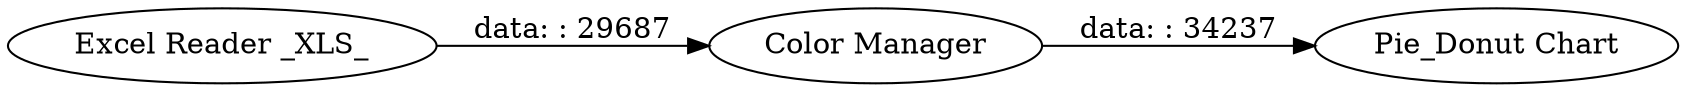 digraph {
	"-5664655950095044390_2" [label="Color Manager"]
	"-5664655950095044390_1" [label="Excel Reader _XLS_"]
	"-5664655950095044390_3" [label="Pie_Donut Chart"]
	"-5664655950095044390_2" -> "-5664655950095044390_3" [label="data: : 34237"]
	"-5664655950095044390_1" -> "-5664655950095044390_2" [label="data: : 29687"]
	rankdir=LR
}

